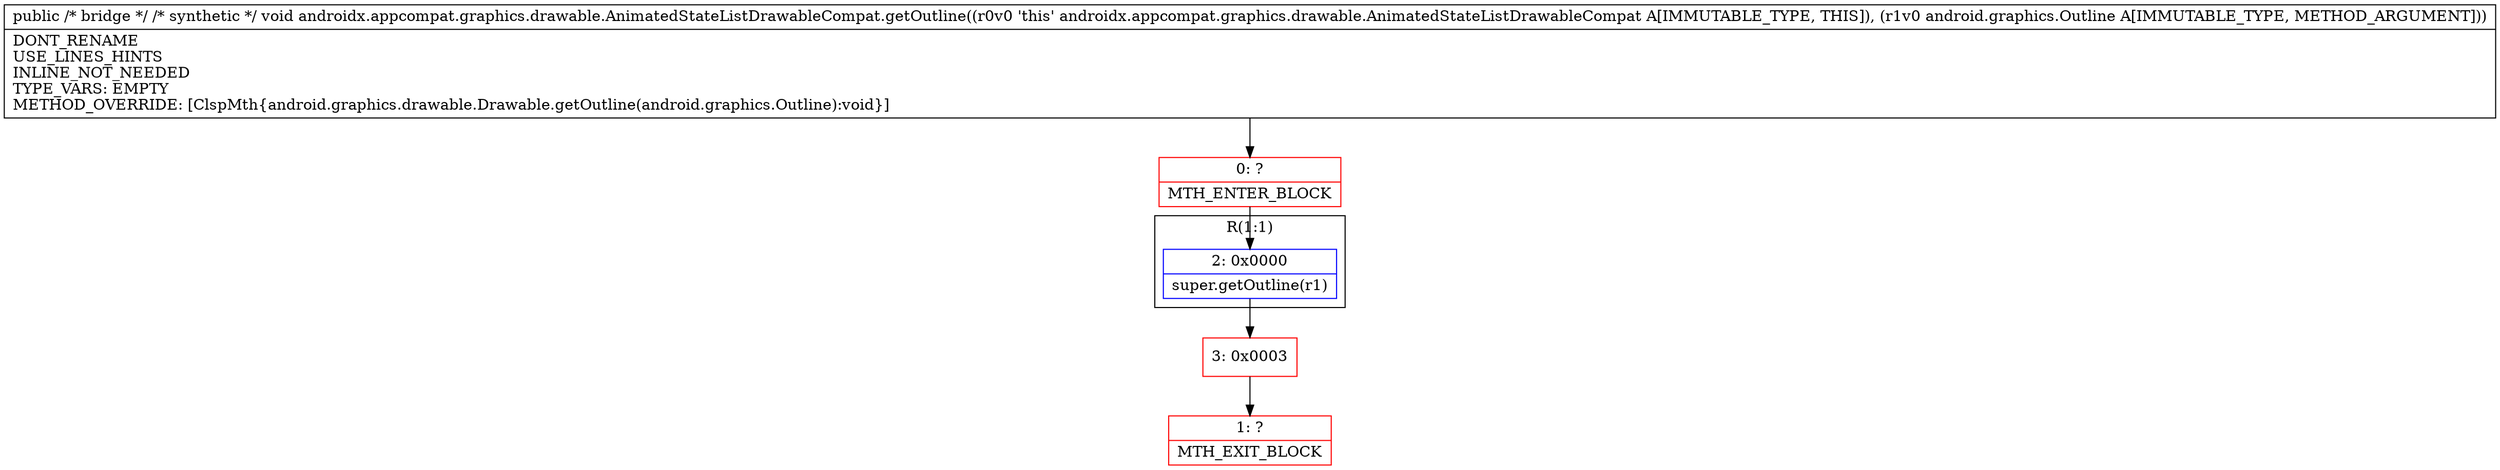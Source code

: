 digraph "CFG forandroidx.appcompat.graphics.drawable.AnimatedStateListDrawableCompat.getOutline(Landroid\/graphics\/Outline;)V" {
subgraph cluster_Region_292617444 {
label = "R(1:1)";
node [shape=record,color=blue];
Node_2 [shape=record,label="{2\:\ 0x0000|super.getOutline(r1)\l}"];
}
Node_0 [shape=record,color=red,label="{0\:\ ?|MTH_ENTER_BLOCK\l}"];
Node_3 [shape=record,color=red,label="{3\:\ 0x0003}"];
Node_1 [shape=record,color=red,label="{1\:\ ?|MTH_EXIT_BLOCK\l}"];
MethodNode[shape=record,label="{public \/* bridge *\/ \/* synthetic *\/ void androidx.appcompat.graphics.drawable.AnimatedStateListDrawableCompat.getOutline((r0v0 'this' androidx.appcompat.graphics.drawable.AnimatedStateListDrawableCompat A[IMMUTABLE_TYPE, THIS]), (r1v0 android.graphics.Outline A[IMMUTABLE_TYPE, METHOD_ARGUMENT]))  | DONT_RENAME\lUSE_LINES_HINTS\lINLINE_NOT_NEEDED\lTYPE_VARS: EMPTY\lMETHOD_OVERRIDE: [ClspMth\{android.graphics.drawable.Drawable.getOutline(android.graphics.Outline):void\}]\l}"];
MethodNode -> Node_0;Node_2 -> Node_3;
Node_0 -> Node_2;
Node_3 -> Node_1;
}

